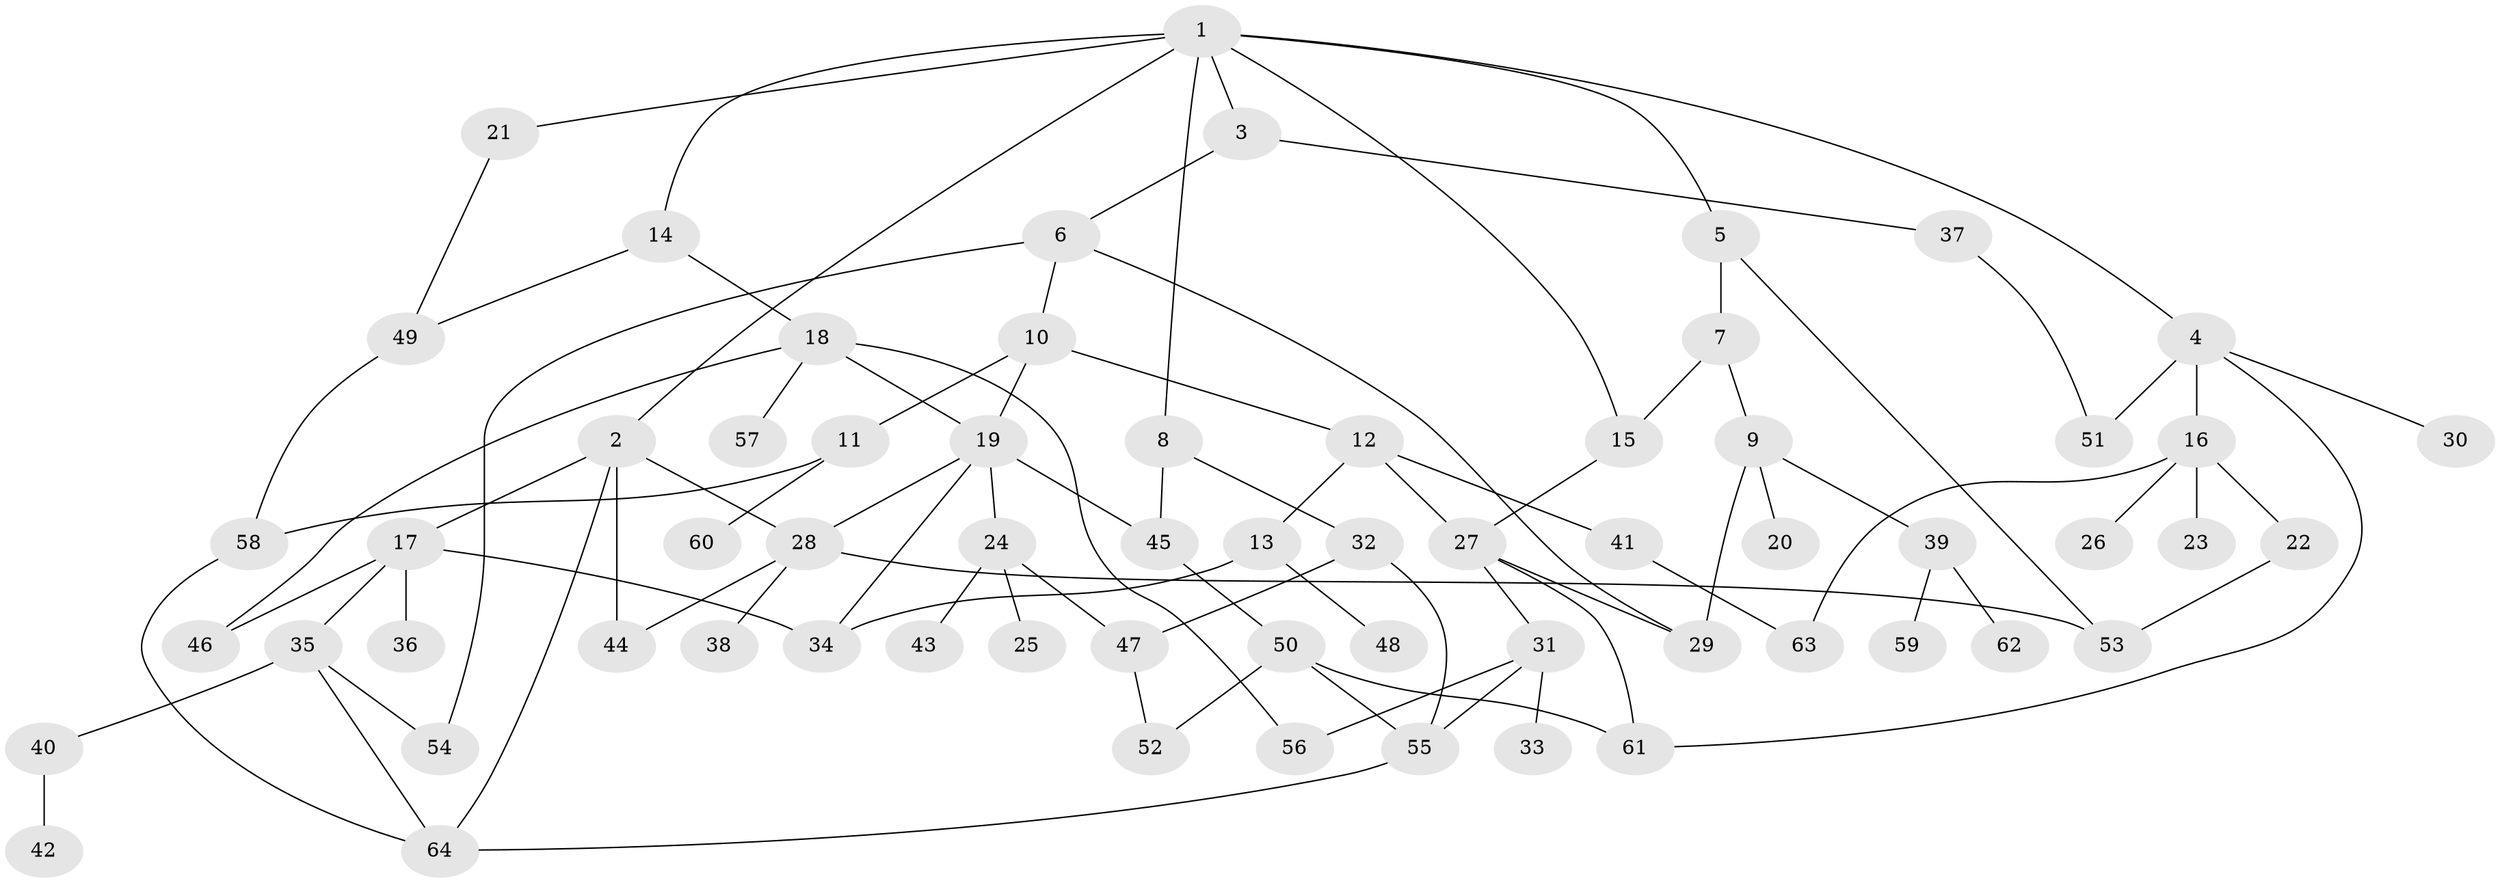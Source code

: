 // coarse degree distribution, {5: 0.07692307692307693, 6: 0.07692307692307693, 3: 0.3076923076923077, 7: 0.07692307692307693, 4: 0.23076923076923078, 2: 0.11538461538461539, 8: 0.038461538461538464, 1: 0.07692307692307693}
// Generated by graph-tools (version 1.1) at 2025/36/03/04/25 23:36:13]
// undirected, 64 vertices, 91 edges
graph export_dot {
  node [color=gray90,style=filled];
  1;
  2;
  3;
  4;
  5;
  6;
  7;
  8;
  9;
  10;
  11;
  12;
  13;
  14;
  15;
  16;
  17;
  18;
  19;
  20;
  21;
  22;
  23;
  24;
  25;
  26;
  27;
  28;
  29;
  30;
  31;
  32;
  33;
  34;
  35;
  36;
  37;
  38;
  39;
  40;
  41;
  42;
  43;
  44;
  45;
  46;
  47;
  48;
  49;
  50;
  51;
  52;
  53;
  54;
  55;
  56;
  57;
  58;
  59;
  60;
  61;
  62;
  63;
  64;
  1 -- 2;
  1 -- 3;
  1 -- 4;
  1 -- 5;
  1 -- 8;
  1 -- 14;
  1 -- 21;
  1 -- 15;
  2 -- 17;
  2 -- 28;
  2 -- 44;
  2 -- 64;
  3 -- 6;
  3 -- 37;
  4 -- 16;
  4 -- 30;
  4 -- 61;
  4 -- 51;
  5 -- 7;
  5 -- 53;
  6 -- 10;
  6 -- 29;
  6 -- 54;
  7 -- 9;
  7 -- 15;
  8 -- 32;
  8 -- 45;
  9 -- 20;
  9 -- 39;
  9 -- 29;
  10 -- 11;
  10 -- 12;
  10 -- 19;
  11 -- 60;
  11 -- 58;
  12 -- 13;
  12 -- 41;
  12 -- 27;
  13 -- 34;
  13 -- 48;
  14 -- 18;
  14 -- 49;
  15 -- 27;
  16 -- 22;
  16 -- 23;
  16 -- 26;
  16 -- 63;
  17 -- 35;
  17 -- 36;
  17 -- 46;
  17 -- 34;
  18 -- 57;
  18 -- 19;
  18 -- 56;
  18 -- 46;
  19 -- 24;
  19 -- 45;
  19 -- 34;
  19 -- 28;
  21 -- 49;
  22 -- 53;
  24 -- 25;
  24 -- 43;
  24 -- 47;
  27 -- 29;
  27 -- 31;
  27 -- 61;
  28 -- 38;
  28 -- 44;
  28 -- 53;
  31 -- 33;
  31 -- 56;
  31 -- 55;
  32 -- 55;
  32 -- 47;
  35 -- 40;
  35 -- 54;
  35 -- 64;
  37 -- 51;
  39 -- 59;
  39 -- 62;
  40 -- 42;
  41 -- 63;
  45 -- 50;
  47 -- 52;
  49 -- 58;
  50 -- 55;
  50 -- 52;
  50 -- 61;
  55 -- 64;
  58 -- 64;
}
